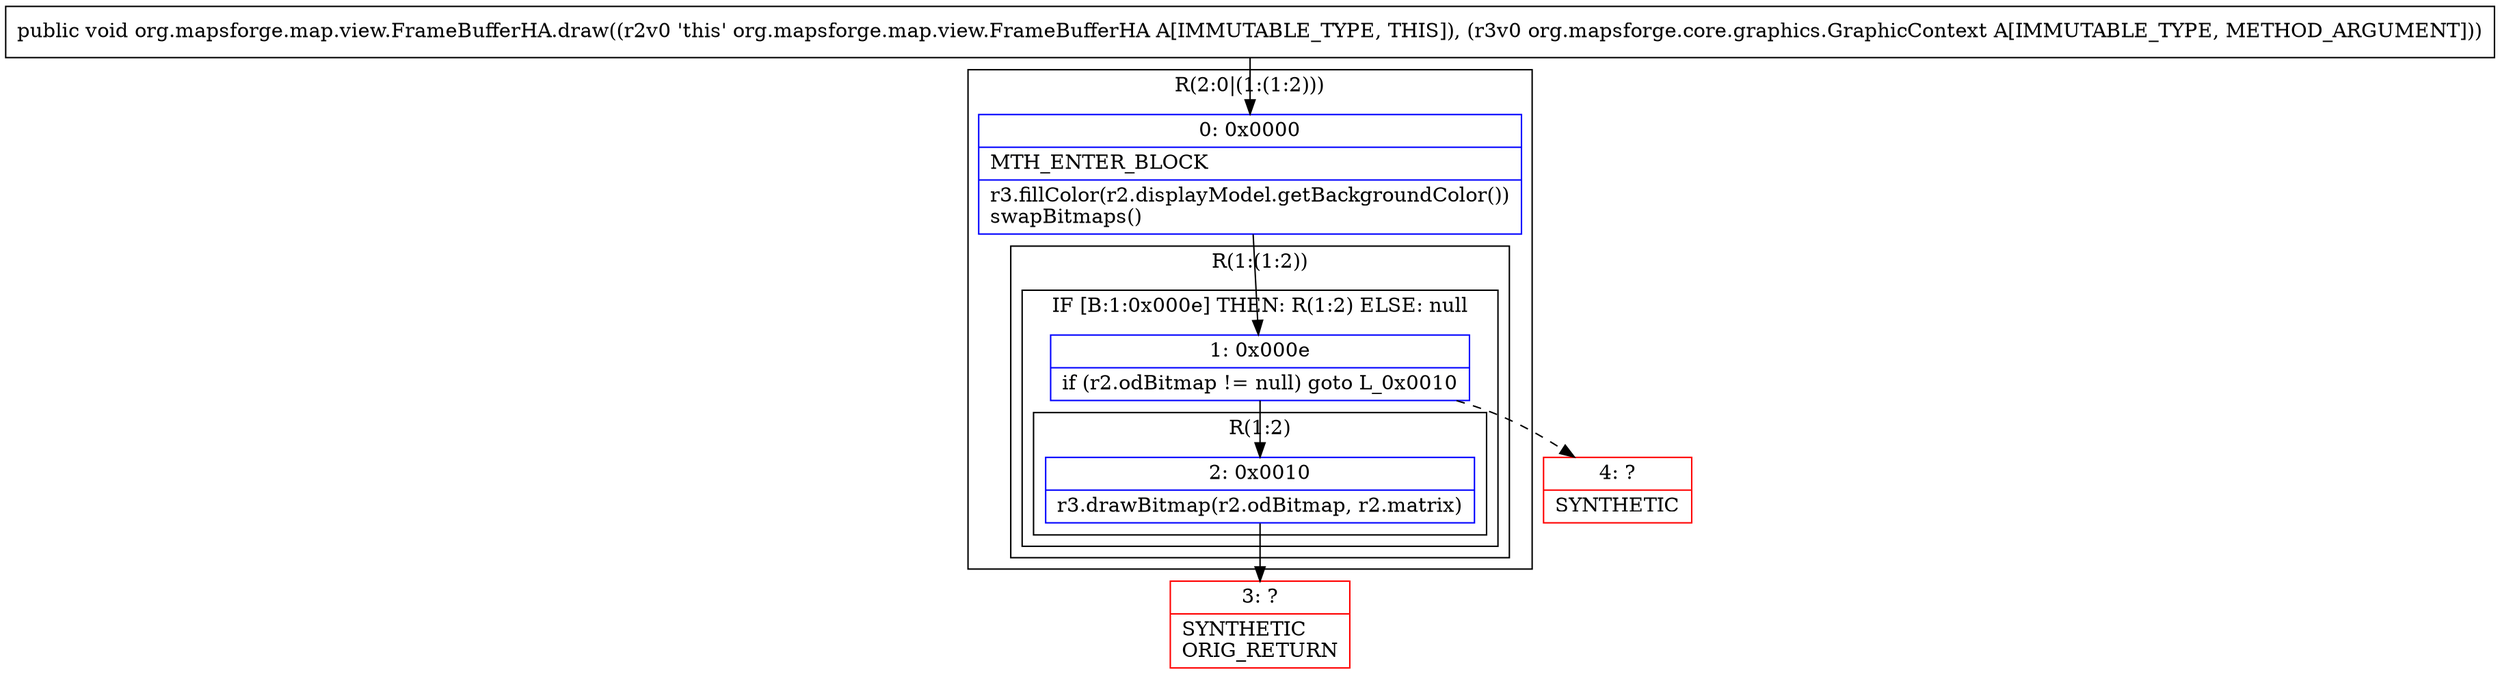 digraph "CFG fororg.mapsforge.map.view.FrameBufferHA.draw(Lorg\/mapsforge\/core\/graphics\/GraphicContext;)V" {
subgraph cluster_Region_199679251 {
label = "R(2:0|(1:(1:2)))";
node [shape=record,color=blue];
Node_0 [shape=record,label="{0\:\ 0x0000|MTH_ENTER_BLOCK\l|r3.fillColor(r2.displayModel.getBackgroundColor())\lswapBitmaps()\l}"];
subgraph cluster_Region_543947766 {
label = "R(1:(1:2))";
node [shape=record,color=blue];
subgraph cluster_IfRegion_1567869465 {
label = "IF [B:1:0x000e] THEN: R(1:2) ELSE: null";
node [shape=record,color=blue];
Node_1 [shape=record,label="{1\:\ 0x000e|if (r2.odBitmap != null) goto L_0x0010\l}"];
subgraph cluster_Region_933972477 {
label = "R(1:2)";
node [shape=record,color=blue];
Node_2 [shape=record,label="{2\:\ 0x0010|r3.drawBitmap(r2.odBitmap, r2.matrix)\l}"];
}
}
}
}
Node_3 [shape=record,color=red,label="{3\:\ ?|SYNTHETIC\lORIG_RETURN\l}"];
Node_4 [shape=record,color=red,label="{4\:\ ?|SYNTHETIC\l}"];
MethodNode[shape=record,label="{public void org.mapsforge.map.view.FrameBufferHA.draw((r2v0 'this' org.mapsforge.map.view.FrameBufferHA A[IMMUTABLE_TYPE, THIS]), (r3v0 org.mapsforge.core.graphics.GraphicContext A[IMMUTABLE_TYPE, METHOD_ARGUMENT])) }"];
MethodNode -> Node_0;
Node_0 -> Node_1;
Node_1 -> Node_2;
Node_1 -> Node_4[style=dashed];
Node_2 -> Node_3;
}

